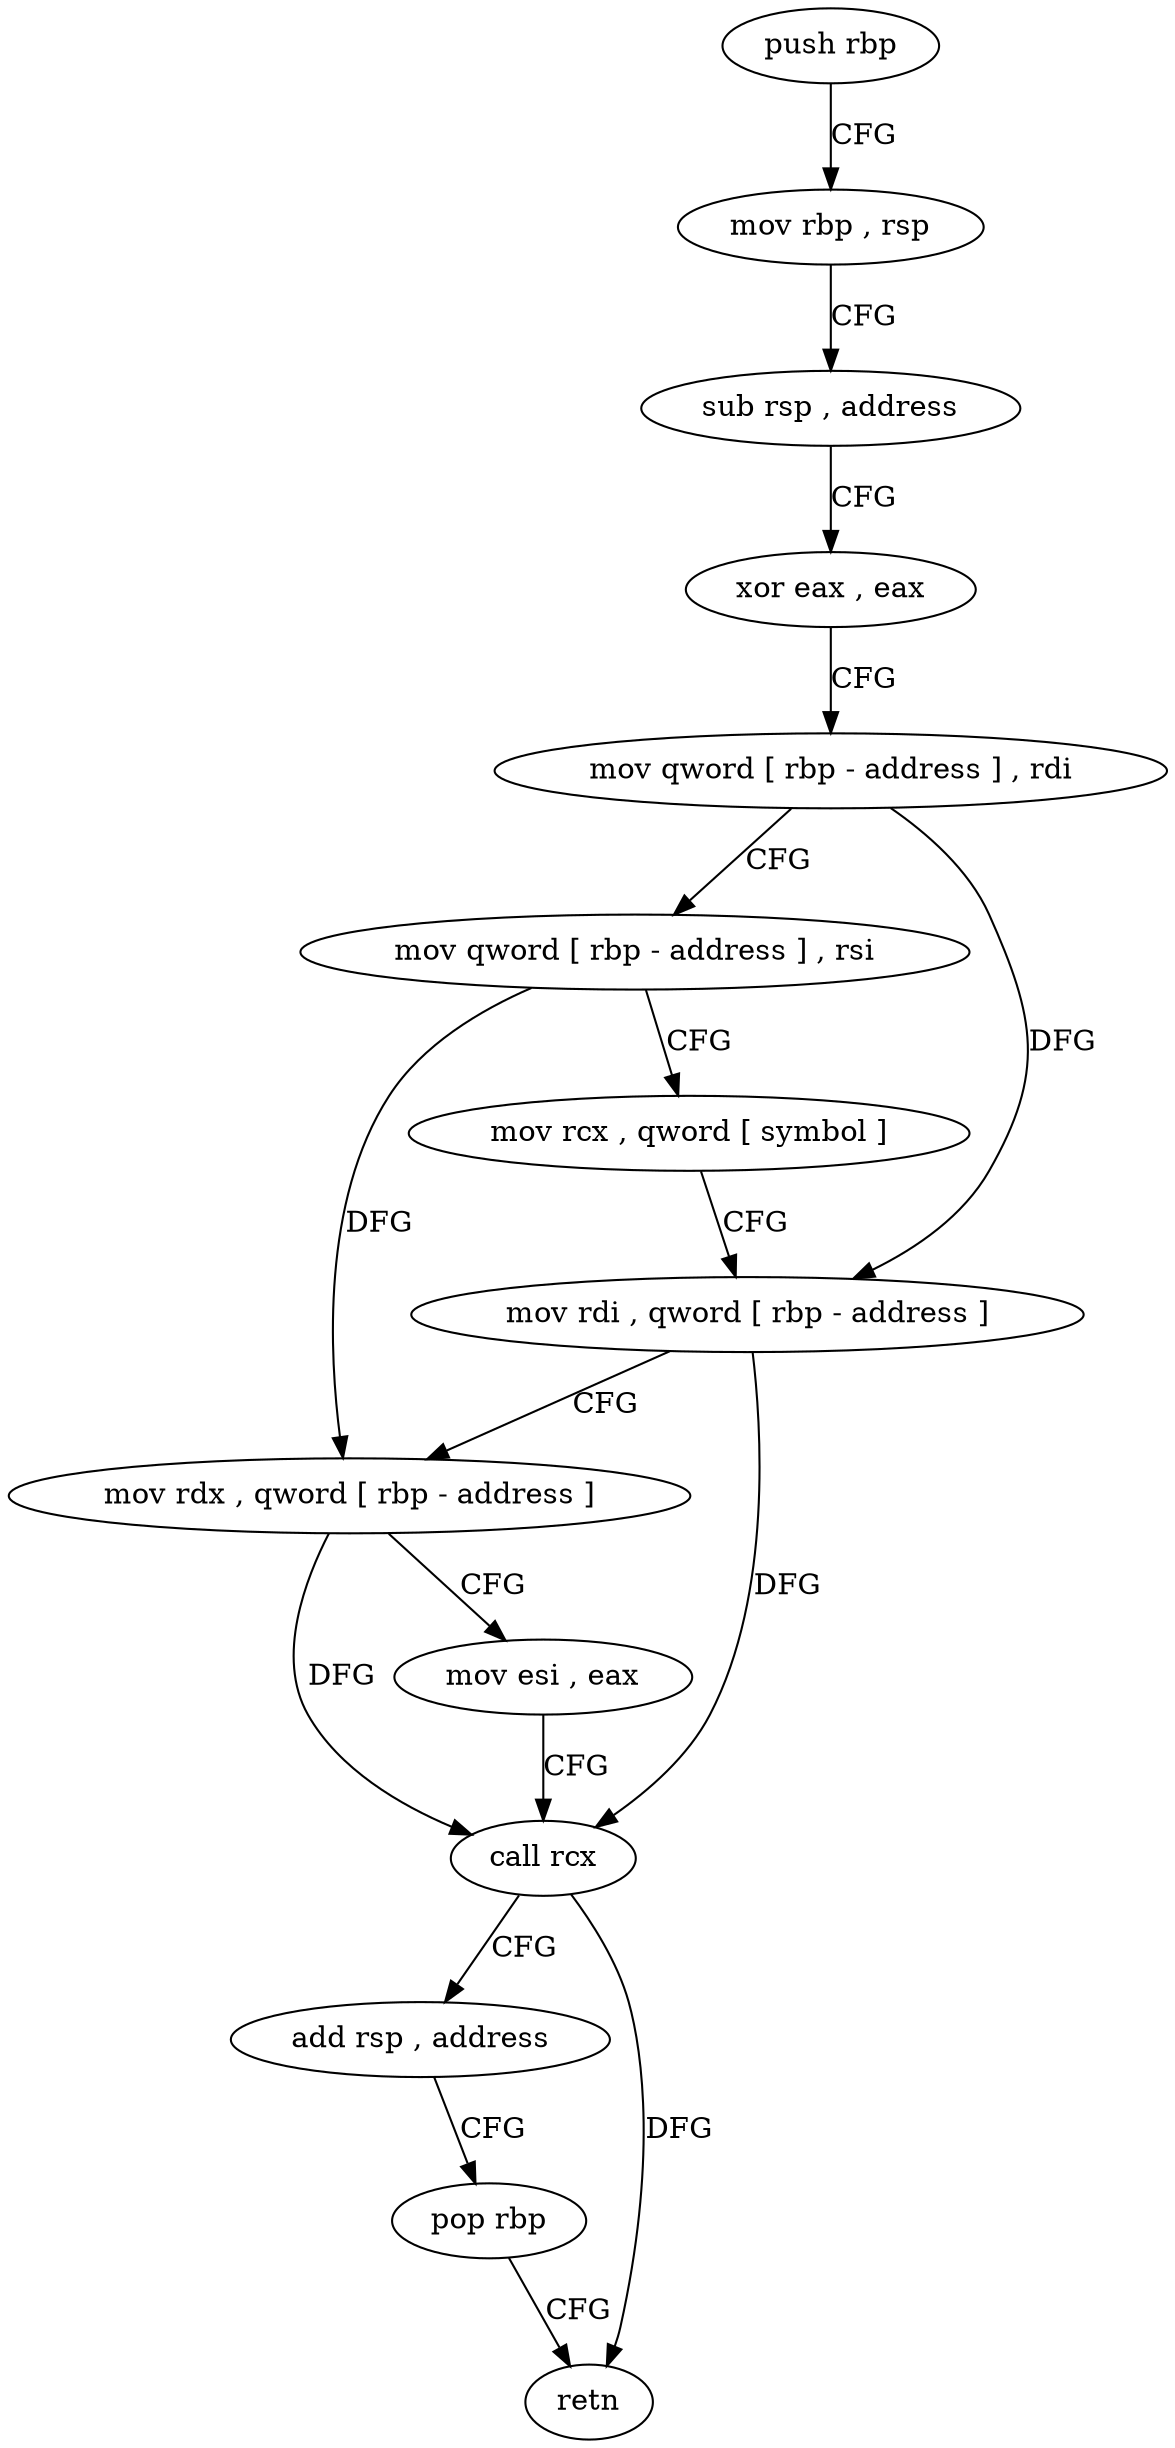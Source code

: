 digraph "func" {
"4213840" [label = "push rbp" ]
"4213841" [label = "mov rbp , rsp" ]
"4213844" [label = "sub rsp , address" ]
"4213848" [label = "xor eax , eax" ]
"4213850" [label = "mov qword [ rbp - address ] , rdi" ]
"4213854" [label = "mov qword [ rbp - address ] , rsi" ]
"4213858" [label = "mov rcx , qword [ symbol ]" ]
"4213866" [label = "mov rdi , qword [ rbp - address ]" ]
"4213870" [label = "mov rdx , qword [ rbp - address ]" ]
"4213874" [label = "mov esi , eax" ]
"4213876" [label = "call rcx" ]
"4213878" [label = "add rsp , address" ]
"4213882" [label = "pop rbp" ]
"4213883" [label = "retn" ]
"4213840" -> "4213841" [ label = "CFG" ]
"4213841" -> "4213844" [ label = "CFG" ]
"4213844" -> "4213848" [ label = "CFG" ]
"4213848" -> "4213850" [ label = "CFG" ]
"4213850" -> "4213854" [ label = "CFG" ]
"4213850" -> "4213866" [ label = "DFG" ]
"4213854" -> "4213858" [ label = "CFG" ]
"4213854" -> "4213870" [ label = "DFG" ]
"4213858" -> "4213866" [ label = "CFG" ]
"4213866" -> "4213870" [ label = "CFG" ]
"4213866" -> "4213876" [ label = "DFG" ]
"4213870" -> "4213874" [ label = "CFG" ]
"4213870" -> "4213876" [ label = "DFG" ]
"4213874" -> "4213876" [ label = "CFG" ]
"4213876" -> "4213878" [ label = "CFG" ]
"4213876" -> "4213883" [ label = "DFG" ]
"4213878" -> "4213882" [ label = "CFG" ]
"4213882" -> "4213883" [ label = "CFG" ]
}
